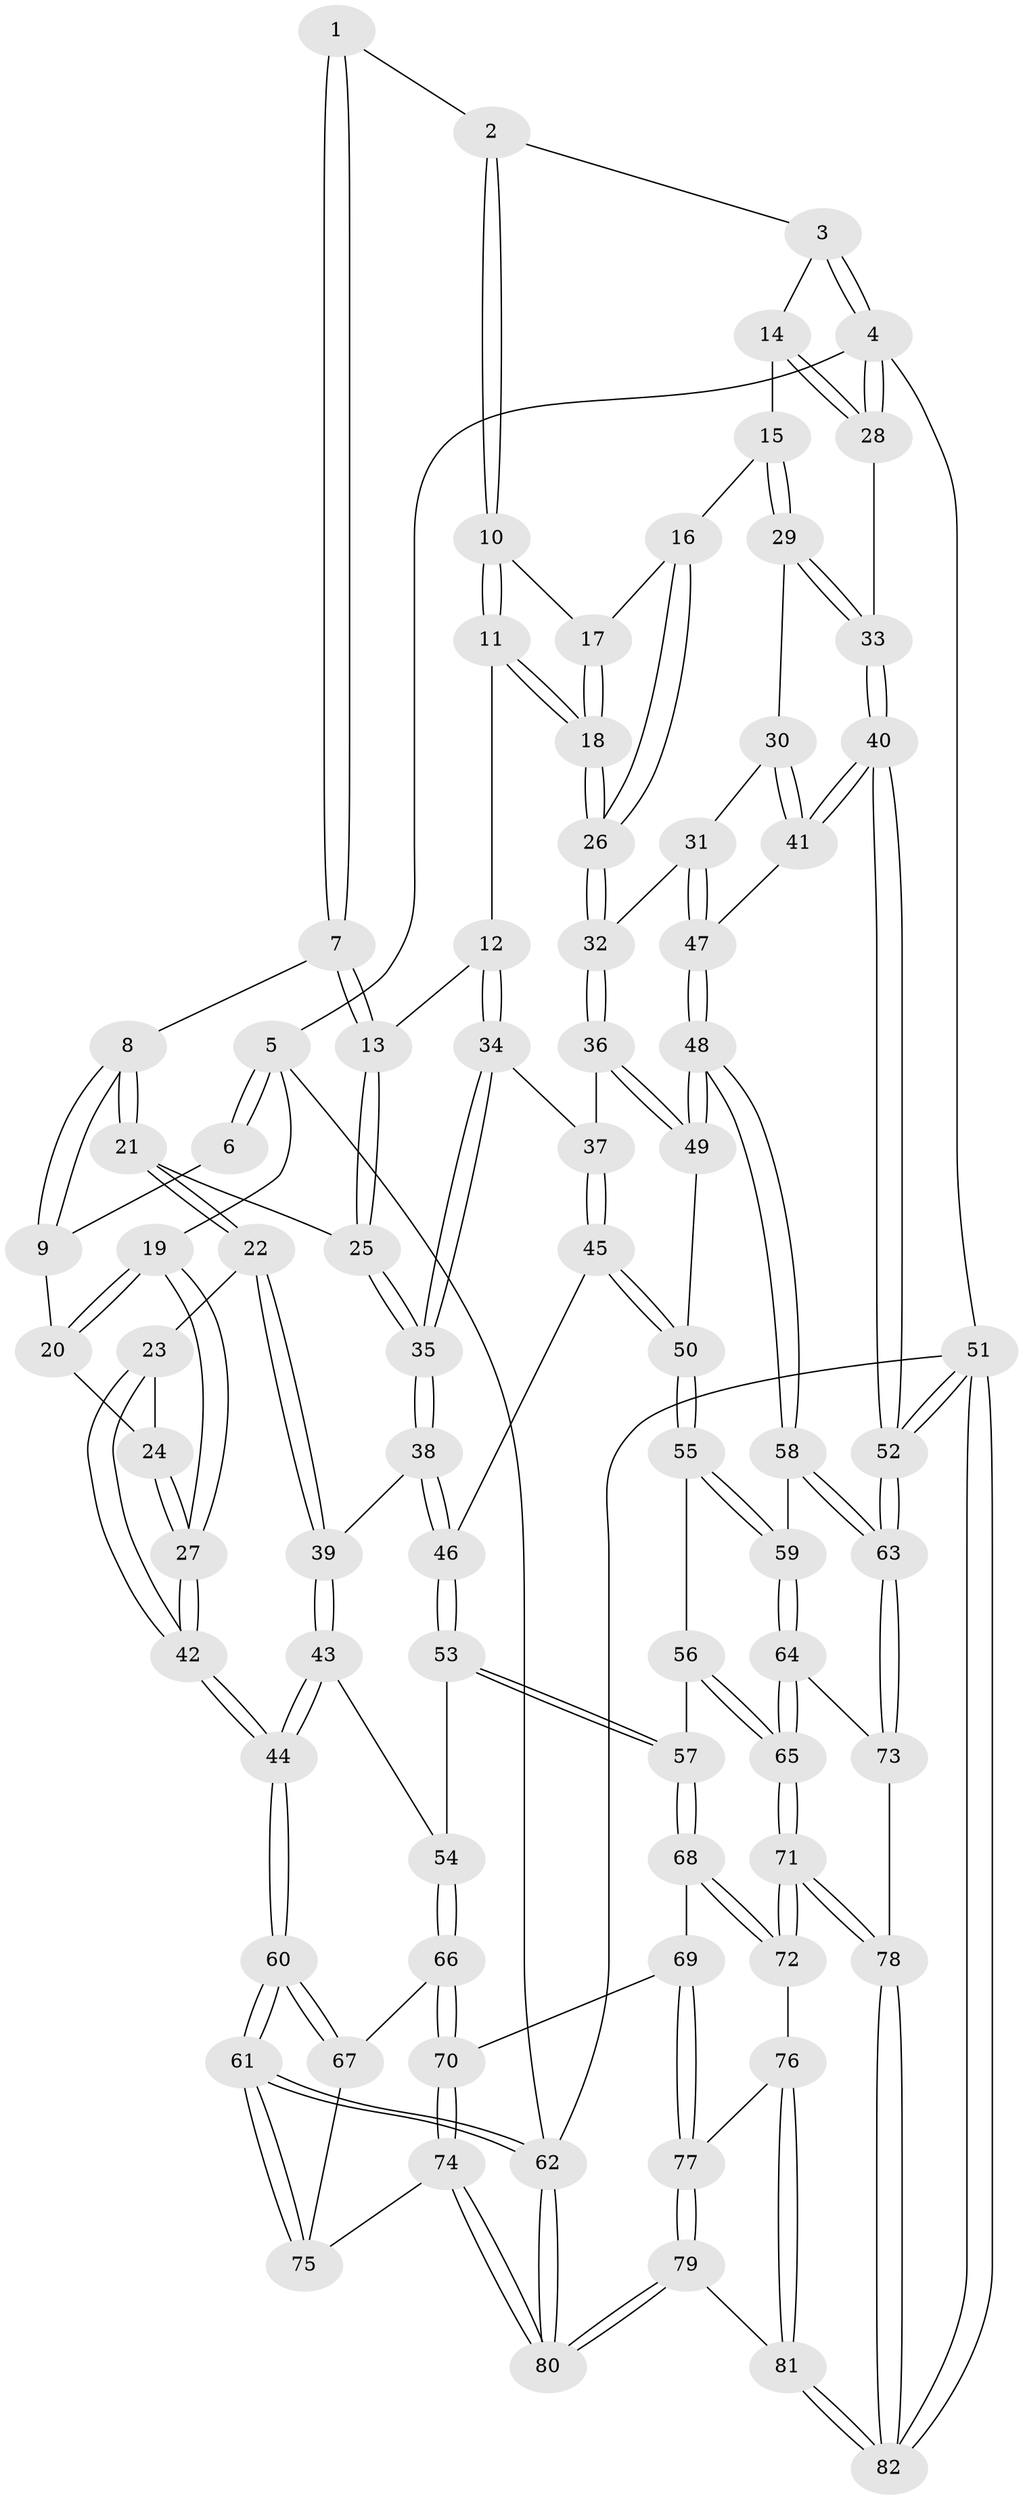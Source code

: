 // Generated by graph-tools (version 1.1) at 2025/38/03/09/25 02:38:54]
// undirected, 82 vertices, 202 edges
graph export_dot {
graph [start="1"]
  node [color=gray90,style=filled];
  1 [pos="+0.49034935258334805+0"];
  2 [pos="+0.6223704249363333+0"];
  3 [pos="+0.6549381406068676+0"];
  4 [pos="+1+0"];
  5 [pos="+0+0"];
  6 [pos="+0.455664607227627+0"];
  7 [pos="+0.436351157392337+0.11921407036085085"];
  8 [pos="+0.24367728727087443+0.15563431160599897"];
  9 [pos="+0.21535880976807564+0.1296129619329696"];
  10 [pos="+0.6349415209744543+0"];
  11 [pos="+0.5743270135084741+0.22190989364868588"];
  12 [pos="+0.5036415739831768+0.23741261355542292"];
  13 [pos="+0.4394162038038676+0.16252629275325864"];
  14 [pos="+0.8662052807250985+0.1648951241690738"];
  15 [pos="+0.8645999757292377+0.1665630599346809"];
  16 [pos="+0.8531435142768401+0.17118444334874056"];
  17 [pos="+0.6819535003793769+0.08745461327643861"];
  18 [pos="+0.7118343654820868+0.27215030258097656"];
  19 [pos="+0+0"];
  20 [pos="+0.15708963518443925+0.11658858112084501"];
  21 [pos="+0.2794183640857613+0.25022678583489305"];
  22 [pos="+0.23106712723831618+0.31211396087073034"];
  23 [pos="+0.1688378759953268+0.30001347386867583"];
  24 [pos="+0.1461658380472993+0.19412120819842996"];
  25 [pos="+0.34912325563061136+0.25309724636014264"];
  26 [pos="+0.7125607591998897+0.27321511506639595"];
  27 [pos="+0+0.38326898047775626"];
  28 [pos="+1+0"];
  29 [pos="+0.8893450429051573+0.29132013500225407"];
  30 [pos="+0.8879638614821785+0.2934039095961584"];
  31 [pos="+0.7943404854363599+0.35689222179868507"];
  32 [pos="+0.7170251641465577+0.3141360657115901"];
  33 [pos="+1+0.1928102729886065"];
  34 [pos="+0.4989666734292107+0.3253279150909525"];
  35 [pos="+0.40557506556355577+0.37038124876120276"];
  36 [pos="+0.6663522012793506+0.36032040973236035"];
  37 [pos="+0.5667562502393912+0.37112349301322195"];
  38 [pos="+0.4028869235149117+0.3753890423882798"];
  39 [pos="+0.2702017170269633+0.4256594829628016"];
  40 [pos="+1+0.4734354325866503"];
  41 [pos="+1+0.46079464958790856"];
  42 [pos="+0+0.4066012330050541"];
  43 [pos="+0.21955596957106713+0.5409139386218582"];
  44 [pos="+0+0.5080520644967083"];
  45 [pos="+0.5251956405152888+0.49000402097805534"];
  46 [pos="+0.4679360208258526+0.520326399338484"];
  47 [pos="+0.8559532806921695+0.4581273147813946"];
  48 [pos="+0.7772226078308365+0.5732399213423746"];
  49 [pos="+0.6665521169892342+0.5300456009405783"];
  50 [pos="+0.6643011749928345+0.53088048195622"];
  51 [pos="+1+1"];
  52 [pos="+1+1"];
  53 [pos="+0.4590046378022921+0.5389272420317112"];
  54 [pos="+0.2475715254148297+0.5715800340219852"];
  55 [pos="+0.5891050726707773+0.6324922951982594"];
  56 [pos="+0.5867407618950776+0.6336111860866245"];
  57 [pos="+0.5011790734376417+0.6369007705289237"];
  58 [pos="+0.7975978279186132+0.6508475234361003"];
  59 [pos="+0.6999887009918181+0.6918314267378025"];
  60 [pos="+0+0.8879639132273273"];
  61 [pos="+0+1"];
  62 [pos="+0+1"];
  63 [pos="+1+1"];
  64 [pos="+0.6635817049937633+0.7417414684779332"];
  65 [pos="+0.6169843360113575+0.770007405280351"];
  66 [pos="+0.2640869118217105+0.6490525069440113"];
  67 [pos="+0.2300038040973949+0.6879122420649721"];
  68 [pos="+0.4917746775557429+0.65816265360266"];
  69 [pos="+0.4108367898768421+0.7284297226329308"];
  70 [pos="+0.3342787940498119+0.722123626270163"];
  71 [pos="+0.604505385056312+0.7874354969247691"];
  72 [pos="+0.5728108996331565+0.782754742772833"];
  73 [pos="+0.7250624653436907+0.7932609496466789"];
  74 [pos="+0.26328781014320446+0.9932459589683453"];
  75 [pos="+0.20397286456205996+0.7614321537170272"];
  76 [pos="+0.5160140532844864+0.8087306718625101"];
  77 [pos="+0.4497133582217464+0.7958776827430424"];
  78 [pos="+0.6170099310792032+0.8153738197942507"];
  79 [pos="+0.350244845553902+1"];
  80 [pos="+0.25056060381951145+1"];
  81 [pos="+0.5265777995571578+1"];
  82 [pos="+0.7031458414366082+1"];
  1 -- 2;
  1 -- 7;
  1 -- 7;
  2 -- 3;
  2 -- 10;
  2 -- 10;
  3 -- 4;
  3 -- 4;
  3 -- 14;
  4 -- 5;
  4 -- 28;
  4 -- 28;
  4 -- 51;
  5 -- 6;
  5 -- 6;
  5 -- 19;
  5 -- 62;
  6 -- 9;
  7 -- 8;
  7 -- 13;
  7 -- 13;
  8 -- 9;
  8 -- 9;
  8 -- 21;
  8 -- 21;
  9 -- 20;
  10 -- 11;
  10 -- 11;
  10 -- 17;
  11 -- 12;
  11 -- 18;
  11 -- 18;
  12 -- 13;
  12 -- 34;
  12 -- 34;
  13 -- 25;
  13 -- 25;
  14 -- 15;
  14 -- 28;
  14 -- 28;
  15 -- 16;
  15 -- 29;
  15 -- 29;
  16 -- 17;
  16 -- 26;
  16 -- 26;
  17 -- 18;
  17 -- 18;
  18 -- 26;
  18 -- 26;
  19 -- 20;
  19 -- 20;
  19 -- 27;
  19 -- 27;
  20 -- 24;
  21 -- 22;
  21 -- 22;
  21 -- 25;
  22 -- 23;
  22 -- 39;
  22 -- 39;
  23 -- 24;
  23 -- 42;
  23 -- 42;
  24 -- 27;
  24 -- 27;
  25 -- 35;
  25 -- 35;
  26 -- 32;
  26 -- 32;
  27 -- 42;
  27 -- 42;
  28 -- 33;
  29 -- 30;
  29 -- 33;
  29 -- 33;
  30 -- 31;
  30 -- 41;
  30 -- 41;
  31 -- 32;
  31 -- 47;
  31 -- 47;
  32 -- 36;
  32 -- 36;
  33 -- 40;
  33 -- 40;
  34 -- 35;
  34 -- 35;
  34 -- 37;
  35 -- 38;
  35 -- 38;
  36 -- 37;
  36 -- 49;
  36 -- 49;
  37 -- 45;
  37 -- 45;
  38 -- 39;
  38 -- 46;
  38 -- 46;
  39 -- 43;
  39 -- 43;
  40 -- 41;
  40 -- 41;
  40 -- 52;
  40 -- 52;
  41 -- 47;
  42 -- 44;
  42 -- 44;
  43 -- 44;
  43 -- 44;
  43 -- 54;
  44 -- 60;
  44 -- 60;
  45 -- 46;
  45 -- 50;
  45 -- 50;
  46 -- 53;
  46 -- 53;
  47 -- 48;
  47 -- 48;
  48 -- 49;
  48 -- 49;
  48 -- 58;
  48 -- 58;
  49 -- 50;
  50 -- 55;
  50 -- 55;
  51 -- 52;
  51 -- 52;
  51 -- 82;
  51 -- 82;
  51 -- 62;
  52 -- 63;
  52 -- 63;
  53 -- 54;
  53 -- 57;
  53 -- 57;
  54 -- 66;
  54 -- 66;
  55 -- 56;
  55 -- 59;
  55 -- 59;
  56 -- 57;
  56 -- 65;
  56 -- 65;
  57 -- 68;
  57 -- 68;
  58 -- 59;
  58 -- 63;
  58 -- 63;
  59 -- 64;
  59 -- 64;
  60 -- 61;
  60 -- 61;
  60 -- 67;
  60 -- 67;
  61 -- 62;
  61 -- 62;
  61 -- 75;
  61 -- 75;
  62 -- 80;
  62 -- 80;
  63 -- 73;
  63 -- 73;
  64 -- 65;
  64 -- 65;
  64 -- 73;
  65 -- 71;
  65 -- 71;
  66 -- 67;
  66 -- 70;
  66 -- 70;
  67 -- 75;
  68 -- 69;
  68 -- 72;
  68 -- 72;
  69 -- 70;
  69 -- 77;
  69 -- 77;
  70 -- 74;
  70 -- 74;
  71 -- 72;
  71 -- 72;
  71 -- 78;
  71 -- 78;
  72 -- 76;
  73 -- 78;
  74 -- 75;
  74 -- 80;
  74 -- 80;
  76 -- 77;
  76 -- 81;
  76 -- 81;
  77 -- 79;
  77 -- 79;
  78 -- 82;
  78 -- 82;
  79 -- 80;
  79 -- 80;
  79 -- 81;
  81 -- 82;
  81 -- 82;
}
